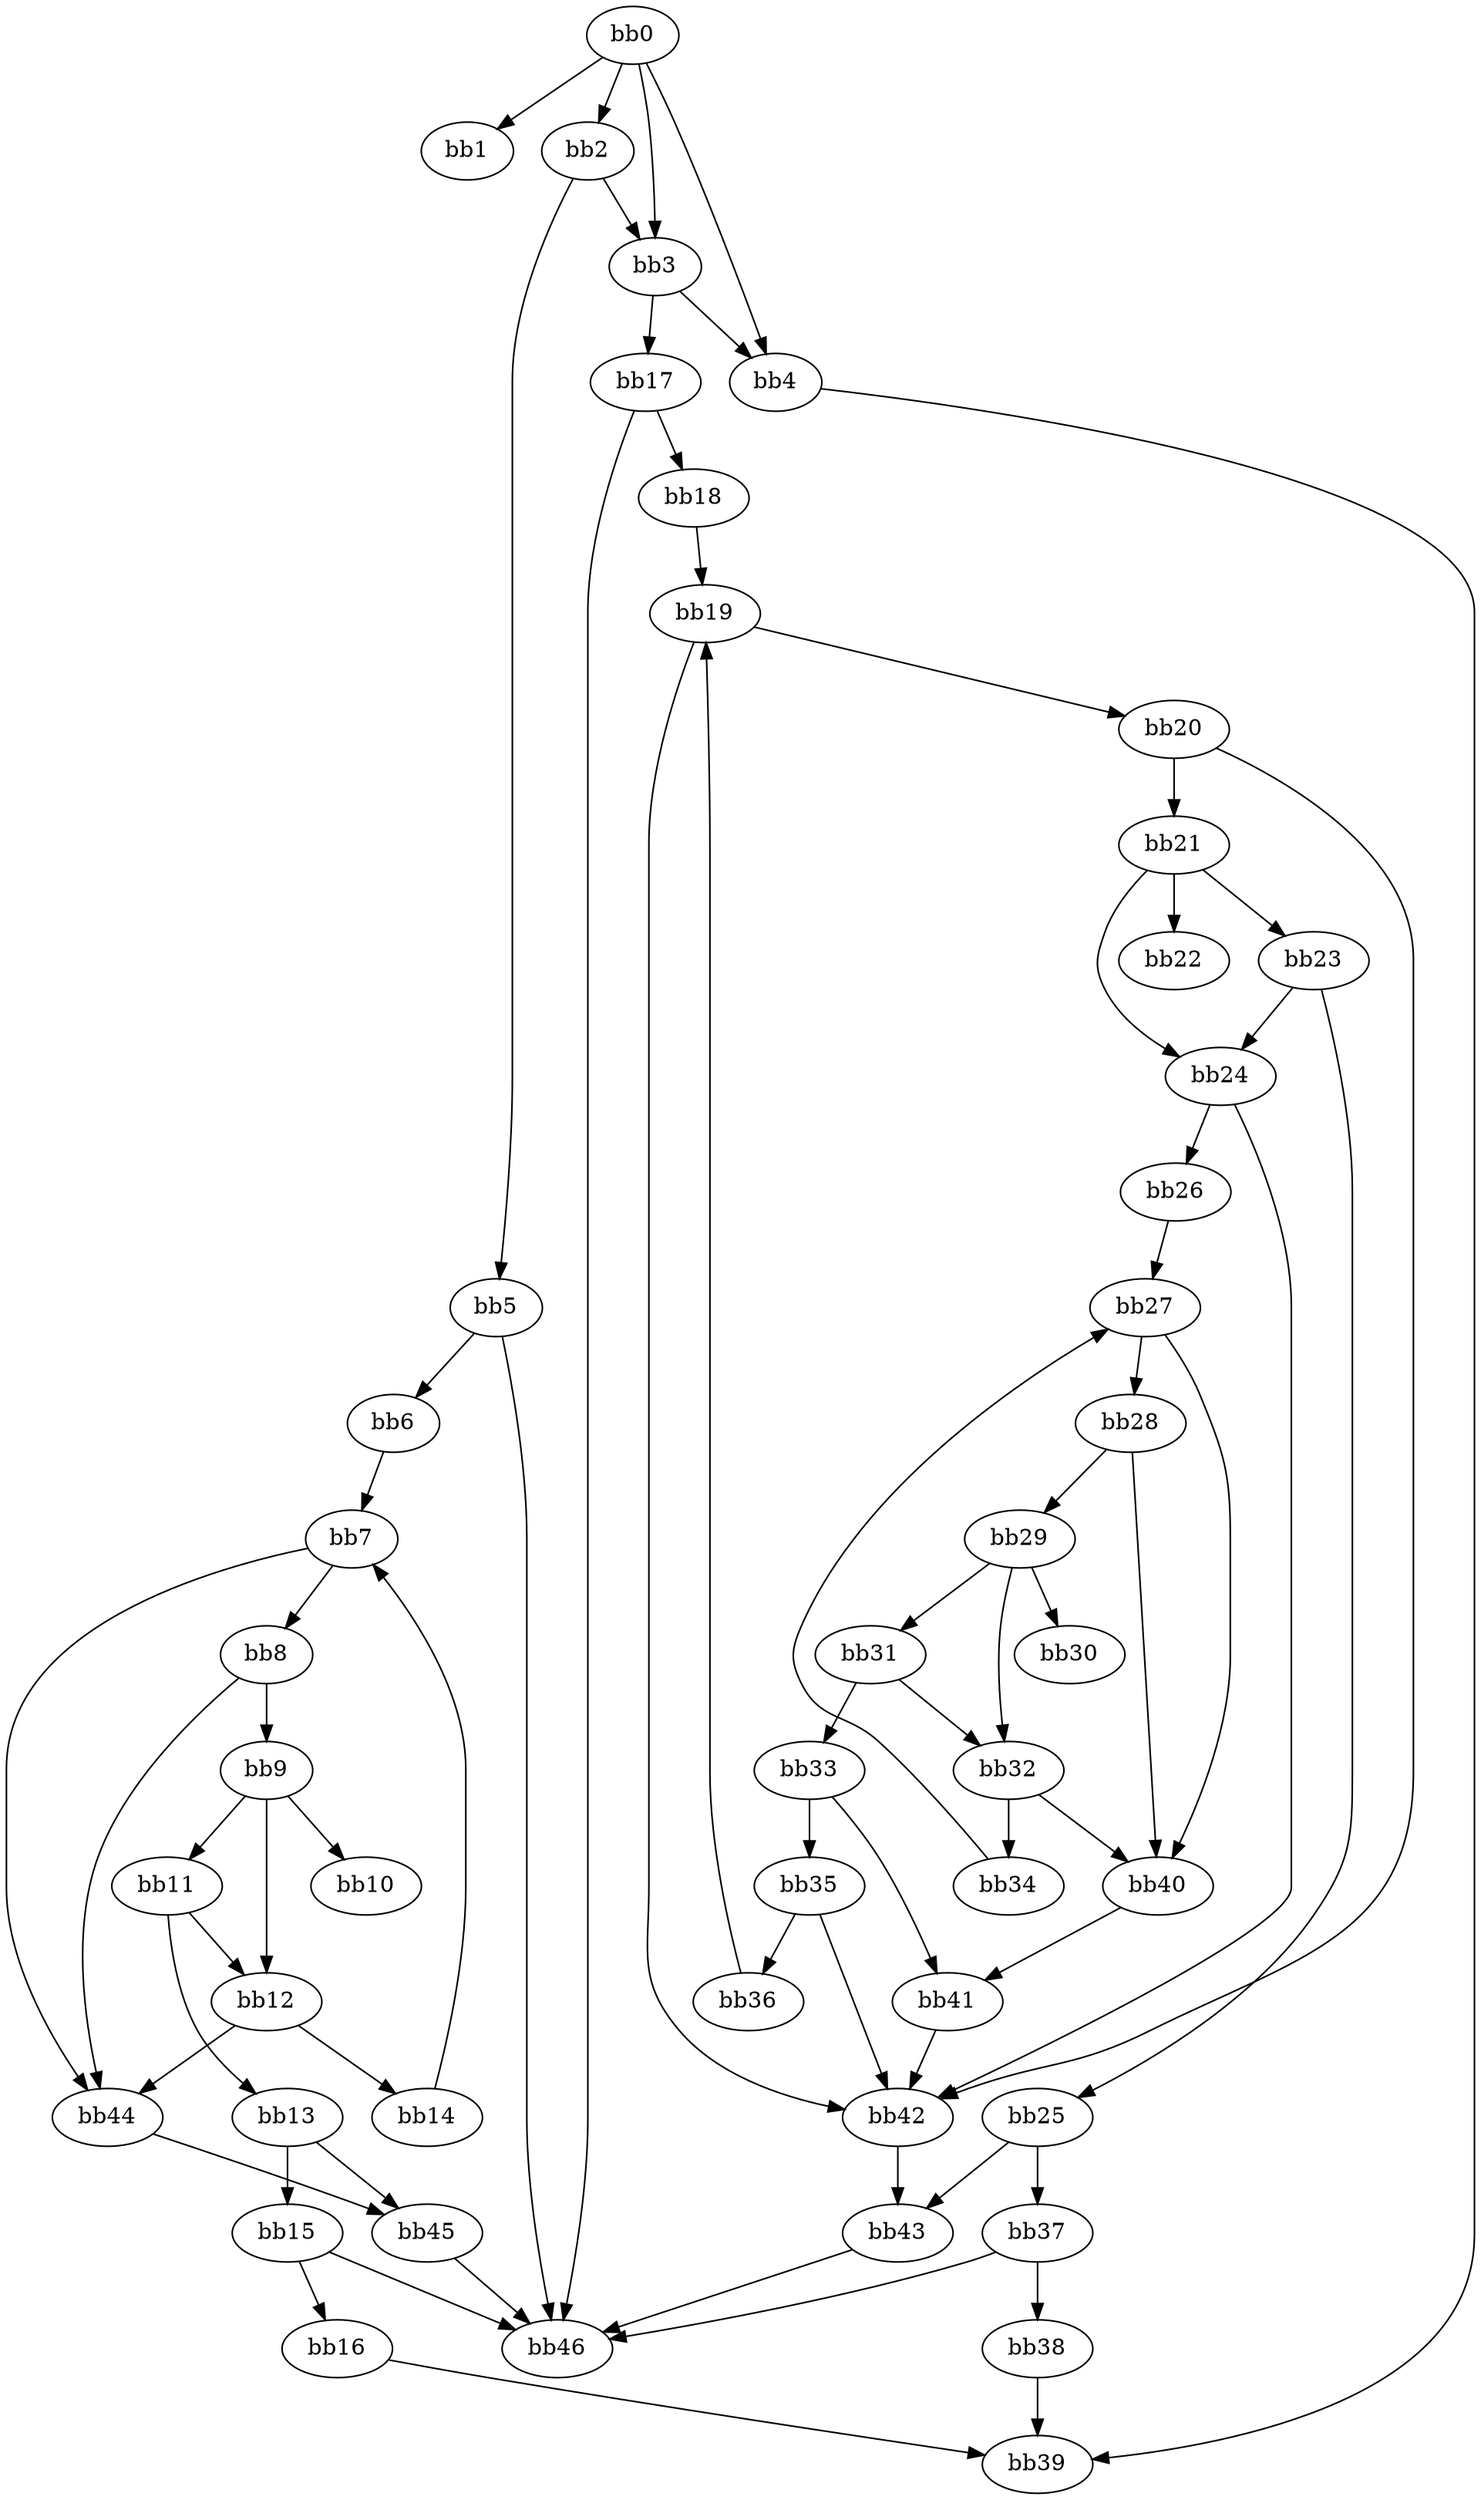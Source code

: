 digraph {
    0 [ label = "bb0\l" ]
    1 [ label = "bb1\l" ]
    2 [ label = "bb2\l" ]
    3 [ label = "bb3\l" ]
    4 [ label = "bb4\l" ]
    5 [ label = "bb5\l" ]
    6 [ label = "bb6\l" ]
    7 [ label = "bb7\l" ]
    8 [ label = "bb8\l" ]
    9 [ label = "bb9\l" ]
    10 [ label = "bb10\l" ]
    11 [ label = "bb11\l" ]
    12 [ label = "bb12\l" ]
    13 [ label = "bb13\l" ]
    14 [ label = "bb14\l" ]
    15 [ label = "bb15\l" ]
    16 [ label = "bb16\l" ]
    17 [ label = "bb17\l" ]
    18 [ label = "bb18\l" ]
    19 [ label = "bb19\l" ]
    20 [ label = "bb20\l" ]
    21 [ label = "bb21\l" ]
    22 [ label = "bb22\l" ]
    23 [ label = "bb23\l" ]
    24 [ label = "bb24\l" ]
    25 [ label = "bb25\l" ]
    26 [ label = "bb26\l" ]
    27 [ label = "bb27\l" ]
    28 [ label = "bb28\l" ]
    29 [ label = "bb29\l" ]
    30 [ label = "bb30\l" ]
    31 [ label = "bb31\l" ]
    32 [ label = "bb32\l" ]
    33 [ label = "bb33\l" ]
    34 [ label = "bb34\l" ]
    35 [ label = "bb35\l" ]
    36 [ label = "bb36\l" ]
    37 [ label = "bb37\l" ]
    38 [ label = "bb38\l" ]
    39 [ label = "bb39\l" ]
    40 [ label = "bb40\l" ]
    41 [ label = "bb41\l" ]
    42 [ label = "bb42\l" ]
    43 [ label = "bb43\l" ]
    44 [ label = "bb44\l" ]
    45 [ label = "bb45\l" ]
    46 [ label = "bb46\l" ]
    0 -> 1 [ ]
    0 -> 2 [ ]
    0 -> 3 [ ]
    0 -> 4 [ ]
    2 -> 3 [ ]
    2 -> 5 [ ]
    3 -> 4 [ ]
    3 -> 17 [ ]
    4 -> 39 [ ]
    5 -> 6 [ ]
    5 -> 46 [ ]
    6 -> 7 [ ]
    7 -> 8 [ ]
    7 -> 44 [ ]
    8 -> 9 [ ]
    8 -> 44 [ ]
    9 -> 10 [ ]
    9 -> 11 [ ]
    9 -> 12 [ ]
    11 -> 12 [ ]
    11 -> 13 [ ]
    12 -> 14 [ ]
    12 -> 44 [ ]
    13 -> 15 [ ]
    13 -> 45 [ ]
    14 -> 7 [ ]
    15 -> 16 [ ]
    15 -> 46 [ ]
    16 -> 39 [ ]
    17 -> 18 [ ]
    17 -> 46 [ ]
    18 -> 19 [ ]
    19 -> 20 [ ]
    19 -> 42 [ ]
    20 -> 21 [ ]
    20 -> 42 [ ]
    21 -> 22 [ ]
    21 -> 23 [ ]
    21 -> 24 [ ]
    23 -> 24 [ ]
    23 -> 25 [ ]
    24 -> 26 [ ]
    24 -> 42 [ ]
    25 -> 37 [ ]
    25 -> 43 [ ]
    26 -> 27 [ ]
    27 -> 28 [ ]
    27 -> 40 [ ]
    28 -> 29 [ ]
    28 -> 40 [ ]
    29 -> 30 [ ]
    29 -> 31 [ ]
    29 -> 32 [ ]
    31 -> 32 [ ]
    31 -> 33 [ ]
    32 -> 34 [ ]
    32 -> 40 [ ]
    33 -> 35 [ ]
    33 -> 41 [ ]
    34 -> 27 [ ]
    35 -> 36 [ ]
    35 -> 42 [ ]
    36 -> 19 [ ]
    37 -> 38 [ ]
    37 -> 46 [ ]
    38 -> 39 [ ]
    40 -> 41 [ ]
    41 -> 42 [ ]
    42 -> 43 [ ]
    43 -> 46 [ ]
    44 -> 45 [ ]
    45 -> 46 [ ]
}

